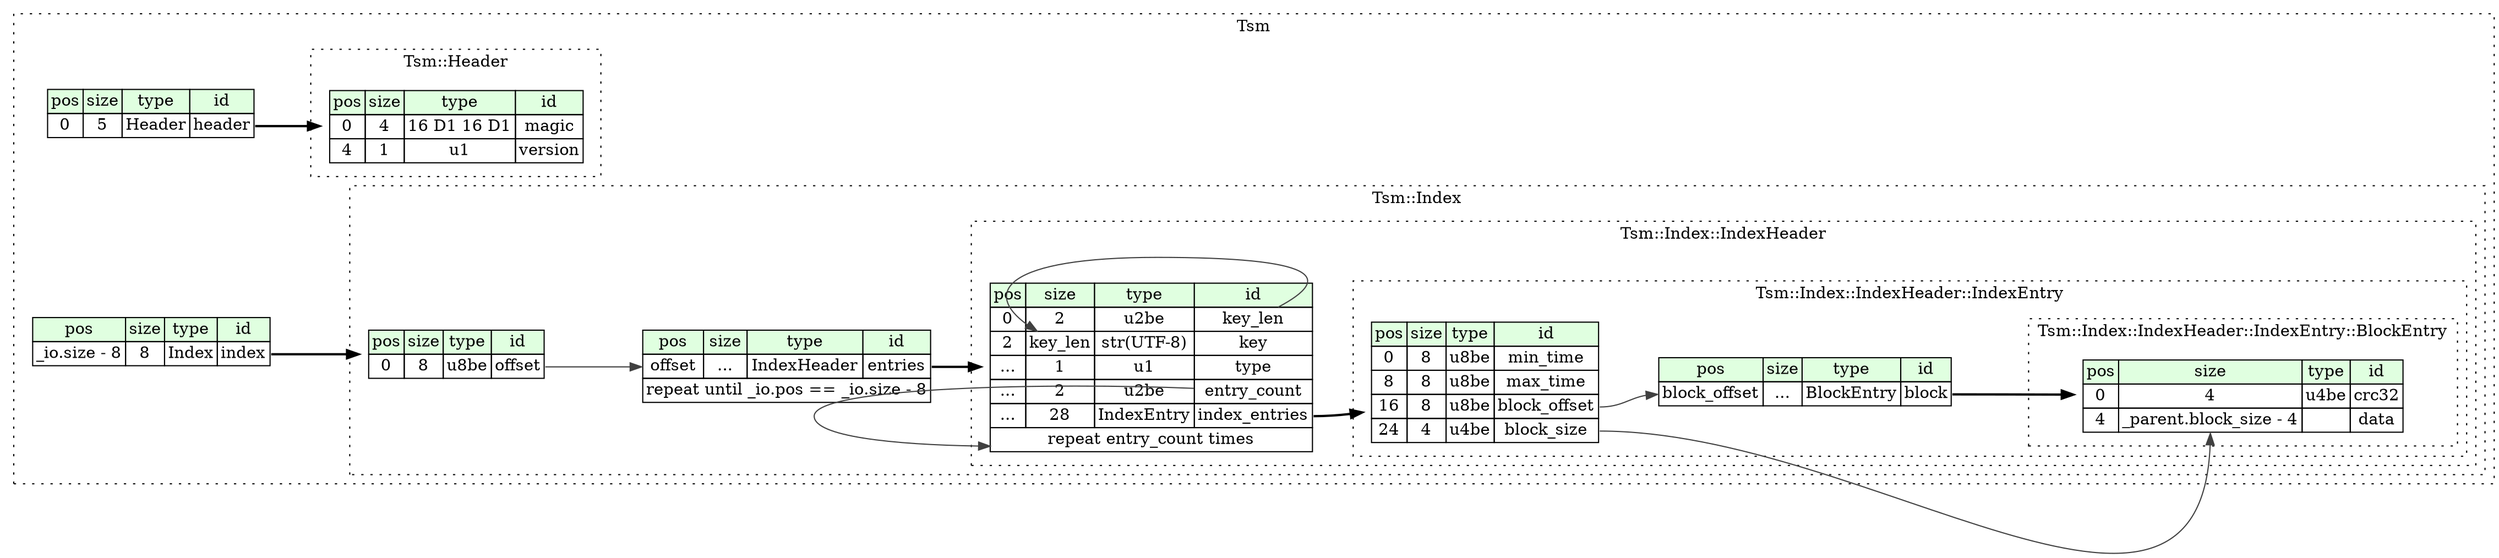 digraph {
	rankdir=LR;
	node [shape=plaintext];
	subgraph cluster__tsm {
		label="Tsm";
		graph[style=dotted];

		tsm__seq [label=<<TABLE BORDER="0" CELLBORDER="1" CELLSPACING="0">
			<TR><TD BGCOLOR="#E0FFE0">pos</TD><TD BGCOLOR="#E0FFE0">size</TD><TD BGCOLOR="#E0FFE0">type</TD><TD BGCOLOR="#E0FFE0">id</TD></TR>
			<TR><TD PORT="header_pos">0</TD><TD PORT="header_size">5</TD><TD>Header</TD><TD PORT="header_type">header</TD></TR>
		</TABLE>>];
		tsm__inst__index [label=<<TABLE BORDER="0" CELLBORDER="1" CELLSPACING="0">
			<TR><TD BGCOLOR="#E0FFE0">pos</TD><TD BGCOLOR="#E0FFE0">size</TD><TD BGCOLOR="#E0FFE0">type</TD><TD BGCOLOR="#E0FFE0">id</TD></TR>
			<TR><TD PORT="index_pos">_io.size - 8</TD><TD PORT="index_size">8</TD><TD>Index</TD><TD PORT="index_type">index</TD></TR>
		</TABLE>>];
		subgraph cluster__header {
			label="Tsm::Header";
			graph[style=dotted];

			header__seq [label=<<TABLE BORDER="0" CELLBORDER="1" CELLSPACING="0">
				<TR><TD BGCOLOR="#E0FFE0">pos</TD><TD BGCOLOR="#E0FFE0">size</TD><TD BGCOLOR="#E0FFE0">type</TD><TD BGCOLOR="#E0FFE0">id</TD></TR>
				<TR><TD PORT="magic_pos">0</TD><TD PORT="magic_size">4</TD><TD>16 D1 16 D1</TD><TD PORT="magic_type">magic</TD></TR>
				<TR><TD PORT="version_pos">4</TD><TD PORT="version_size">1</TD><TD>u1</TD><TD PORT="version_type">version</TD></TR>
			</TABLE>>];
		}
		subgraph cluster__index {
			label="Tsm::Index";
			graph[style=dotted];

			index__seq [label=<<TABLE BORDER="0" CELLBORDER="1" CELLSPACING="0">
				<TR><TD BGCOLOR="#E0FFE0">pos</TD><TD BGCOLOR="#E0FFE0">size</TD><TD BGCOLOR="#E0FFE0">type</TD><TD BGCOLOR="#E0FFE0">id</TD></TR>
				<TR><TD PORT="offset_pos">0</TD><TD PORT="offset_size">8</TD><TD>u8be</TD><TD PORT="offset_type">offset</TD></TR>
			</TABLE>>];
			index__inst__entries [label=<<TABLE BORDER="0" CELLBORDER="1" CELLSPACING="0">
				<TR><TD BGCOLOR="#E0FFE0">pos</TD><TD BGCOLOR="#E0FFE0">size</TD><TD BGCOLOR="#E0FFE0">type</TD><TD BGCOLOR="#E0FFE0">id</TD></TR>
				<TR><TD PORT="entries_pos">offset</TD><TD PORT="entries_size">...</TD><TD>IndexHeader</TD><TD PORT="entries_type">entries</TD></TR>
				<TR><TD COLSPAN="4" PORT="entries__repeat">repeat until _io.pos == _io.size - 8</TD></TR>
			</TABLE>>];
			subgraph cluster__index_header {
				label="Tsm::Index::IndexHeader";
				graph[style=dotted];

				index_header__seq [label=<<TABLE BORDER="0" CELLBORDER="1" CELLSPACING="0">
					<TR><TD BGCOLOR="#E0FFE0">pos</TD><TD BGCOLOR="#E0FFE0">size</TD><TD BGCOLOR="#E0FFE0">type</TD><TD BGCOLOR="#E0FFE0">id</TD></TR>
					<TR><TD PORT="key_len_pos">0</TD><TD PORT="key_len_size">2</TD><TD>u2be</TD><TD PORT="key_len_type">key_len</TD></TR>
					<TR><TD PORT="key_pos">2</TD><TD PORT="key_size">key_len</TD><TD>str(UTF-8)</TD><TD PORT="key_type">key</TD></TR>
					<TR><TD PORT="type_pos">...</TD><TD PORT="type_size">1</TD><TD>u1</TD><TD PORT="type_type">type</TD></TR>
					<TR><TD PORT="entry_count_pos">...</TD><TD PORT="entry_count_size">2</TD><TD>u2be</TD><TD PORT="entry_count_type">entry_count</TD></TR>
					<TR><TD PORT="index_entries_pos">...</TD><TD PORT="index_entries_size">28</TD><TD>IndexEntry</TD><TD PORT="index_entries_type">index_entries</TD></TR>
					<TR><TD COLSPAN="4" PORT="index_entries__repeat">repeat entry_count times</TD></TR>
				</TABLE>>];
				subgraph cluster__index_entry {
					label="Tsm::Index::IndexHeader::IndexEntry";
					graph[style=dotted];

					index_entry__seq [label=<<TABLE BORDER="0" CELLBORDER="1" CELLSPACING="0">
						<TR><TD BGCOLOR="#E0FFE0">pos</TD><TD BGCOLOR="#E0FFE0">size</TD><TD BGCOLOR="#E0FFE0">type</TD><TD BGCOLOR="#E0FFE0">id</TD></TR>
						<TR><TD PORT="min_time_pos">0</TD><TD PORT="min_time_size">8</TD><TD>u8be</TD><TD PORT="min_time_type">min_time</TD></TR>
						<TR><TD PORT="max_time_pos">8</TD><TD PORT="max_time_size">8</TD><TD>u8be</TD><TD PORT="max_time_type">max_time</TD></TR>
						<TR><TD PORT="block_offset_pos">16</TD><TD PORT="block_offset_size">8</TD><TD>u8be</TD><TD PORT="block_offset_type">block_offset</TD></TR>
						<TR><TD PORT="block_size_pos">24</TD><TD PORT="block_size_size">4</TD><TD>u4be</TD><TD PORT="block_size_type">block_size</TD></TR>
					</TABLE>>];
					index_entry__inst__block [label=<<TABLE BORDER="0" CELLBORDER="1" CELLSPACING="0">
						<TR><TD BGCOLOR="#E0FFE0">pos</TD><TD BGCOLOR="#E0FFE0">size</TD><TD BGCOLOR="#E0FFE0">type</TD><TD BGCOLOR="#E0FFE0">id</TD></TR>
						<TR><TD PORT="block_pos">block_offset</TD><TD PORT="block_size">...</TD><TD>BlockEntry</TD><TD PORT="block_type">block</TD></TR>
					</TABLE>>];
					subgraph cluster__block_entry {
						label="Tsm::Index::IndexHeader::IndexEntry::BlockEntry";
						graph[style=dotted];

						block_entry__seq [label=<<TABLE BORDER="0" CELLBORDER="1" CELLSPACING="0">
							<TR><TD BGCOLOR="#E0FFE0">pos</TD><TD BGCOLOR="#E0FFE0">size</TD><TD BGCOLOR="#E0FFE0">type</TD><TD BGCOLOR="#E0FFE0">id</TD></TR>
							<TR><TD PORT="crc32_pos">0</TD><TD PORT="crc32_size">4</TD><TD>u4be</TD><TD PORT="crc32_type">crc32</TD></TR>
							<TR><TD PORT="data_pos">4</TD><TD PORT="data_size">_parent.block_size - 4</TD><TD></TD><TD PORT="data_type">data</TD></TR>
						</TABLE>>];
					}
				}
			}
		}
	}
	tsm__seq:header_type -> header__seq [style=bold];
	tsm__inst__index:index_type -> index__seq [style=bold];
	index__seq:offset_type -> index__inst__entries:entries_pos [color="#404040"];
	index__inst__entries:entries_type -> index_header__seq [style=bold];
	index_header__seq:key_len_type -> index_header__seq:key_size [color="#404040"];
	index_header__seq:index_entries_type -> index_entry__seq [style=bold];
	index_header__seq:entry_count_type -> index_header__seq:index_entries__repeat [color="#404040"];
	index_entry__seq:block_offset_type -> index_entry__inst__block:block_pos [color="#404040"];
	index_entry__inst__block:block_type -> block_entry__seq [style=bold];
	index_entry__seq:block_size_type -> block_entry__seq:data_size [color="#404040"];
}
